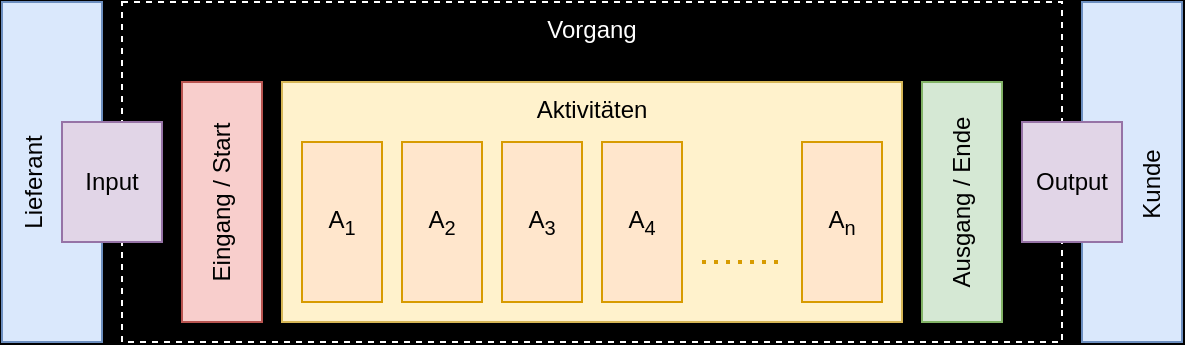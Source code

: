 <mxfile compressed="false" version="14.1.8" type="device">
  <diagram id="bFff6cUyC5w4oB-6vgZR" name="Seite-1">
    <mxGraphModel dx="641" dy="403" grid="1" gridSize="10" guides="1" tooltips="1" connect="1" arrows="1" fold="1" page="1" pageScale="1" pageWidth="827" pageHeight="1169" background="#000000" math="0" shadow="0">
      <root>
        <mxCell id="0" />
        <mxCell id="1" parent="0" />
        <mxCell id="rNFIOEtz9i1WPWW9b4Zs-15" value="Kunde" style="rounded=0;whiteSpace=wrap;html=1;horizontal=0;verticalAlign=bottom;spacingBottom=6;spacingRight=12;fillColor=#dae8fc;strokeColor=#6c8ebf;" vertex="1" parent="1">
          <mxGeometry x="600" y="40" width="50" height="170" as="geometry" />
        </mxCell>
        <mxCell id="rNFIOEtz9i1WPWW9b4Zs-14" value="Lieferant" style="rounded=0;whiteSpace=wrap;html=1;horizontal=0;verticalAlign=top;spacingTop=2;spacingRight=10;fillColor=#dae8fc;strokeColor=#6c8ebf;" vertex="1" parent="1">
          <mxGeometry x="60" y="40" width="50" height="170" as="geometry" />
        </mxCell>
        <mxCell id="rNFIOEtz9i1WPWW9b4Zs-11" value="Vorgang" style="rounded=0;whiteSpace=wrap;html=1;verticalAlign=top;fillColor=none;strokeColor=#FFFFFF;fontColor=#FFFFFF;dashed=1;" vertex="1" parent="1">
          <mxGeometry x="120" y="40" width="470" height="170" as="geometry" />
        </mxCell>
        <mxCell id="rNFIOEtz9i1WPWW9b4Zs-1" value="Ausgang / Ende" style="rounded=0;whiteSpace=wrap;html=1;horizontal=0;fillColor=#d5e8d4;strokeColor=#82b366;" vertex="1" parent="1">
          <mxGeometry x="520" y="80" width="40" height="120" as="geometry" />
        </mxCell>
        <mxCell id="rNFIOEtz9i1WPWW9b4Zs-2" value="Eingang / Start" style="rounded=0;whiteSpace=wrap;html=1;horizontal=0;fillColor=#f8cecc;strokeColor=#b85450;" vertex="1" parent="1">
          <mxGeometry x="150" y="80" width="40" height="120" as="geometry" />
        </mxCell>
        <mxCell id="rNFIOEtz9i1WPWW9b4Zs-3" value="Aktivitäten" style="rounded=0;whiteSpace=wrap;html=1;verticalAlign=top;fillColor=#fff2cc;strokeColor=#d6b656;" vertex="1" parent="1">
          <mxGeometry x="200" y="80" width="310" height="120" as="geometry" />
        </mxCell>
        <mxCell id="rNFIOEtz9i1WPWW9b4Zs-4" value="A&lt;sub&gt;1&lt;/sub&gt;" style="rounded=0;whiteSpace=wrap;html=1;fillColor=#ffe6cc;strokeColor=#d79b00;" vertex="1" parent="1">
          <mxGeometry x="210" y="110" width="40" height="80" as="geometry" />
        </mxCell>
        <mxCell id="rNFIOEtz9i1WPWW9b4Zs-5" value="A&lt;sub&gt;2&lt;/sub&gt;" style="rounded=0;whiteSpace=wrap;html=1;fillColor=#ffe6cc;strokeColor=#d79b00;" vertex="1" parent="1">
          <mxGeometry x="260" y="110" width="40" height="80" as="geometry" />
        </mxCell>
        <mxCell id="rNFIOEtz9i1WPWW9b4Zs-6" value="A&lt;sub&gt;3&lt;/sub&gt;" style="rounded=0;whiteSpace=wrap;html=1;fillColor=#ffe6cc;strokeColor=#d79b00;" vertex="1" parent="1">
          <mxGeometry x="310" y="110" width="40" height="80" as="geometry" />
        </mxCell>
        <mxCell id="rNFIOEtz9i1WPWW9b4Zs-7" value="A&lt;sub&gt;4&lt;/sub&gt;" style="rounded=0;whiteSpace=wrap;html=1;fillColor=#ffe6cc;strokeColor=#d79b00;" vertex="1" parent="1">
          <mxGeometry x="360" y="110" width="40" height="80" as="geometry" />
        </mxCell>
        <mxCell id="rNFIOEtz9i1WPWW9b4Zs-9" value="A&lt;sub&gt;n&lt;/sub&gt;" style="rounded=0;whiteSpace=wrap;html=1;fillColor=#ffe6cc;strokeColor=#d79b00;" vertex="1" parent="1">
          <mxGeometry x="460" y="110" width="40" height="80" as="geometry" />
        </mxCell>
        <mxCell id="rNFIOEtz9i1WPWW9b4Zs-10" value="" style="endArrow=none;dashed=1;html=1;strokeWidth=2;dashPattern=1 2;fillColor=#ffe6cc;strokeColor=#d79b00;" edge="1" parent="1">
          <mxGeometry width="50" height="50" relative="1" as="geometry">
            <mxPoint x="410" y="170" as="sourcePoint" />
            <mxPoint x="450" y="170" as="targetPoint" />
          </mxGeometry>
        </mxCell>
        <mxCell id="rNFIOEtz9i1WPWW9b4Zs-12" value="Input" style="rounded=0;whiteSpace=wrap;html=1;fillColor=#e1d5e7;strokeColor=#9673a6;" vertex="1" parent="1">
          <mxGeometry x="90" y="100" width="50" height="60" as="geometry" />
        </mxCell>
        <mxCell id="rNFIOEtz9i1WPWW9b4Zs-13" value="Output" style="rounded=0;whiteSpace=wrap;html=1;fillColor=#e1d5e7;strokeColor=#9673a6;" vertex="1" parent="1">
          <mxGeometry x="570" y="100" width="50" height="60" as="geometry" />
        </mxCell>
      </root>
    </mxGraphModel>
  </diagram>
</mxfile>
